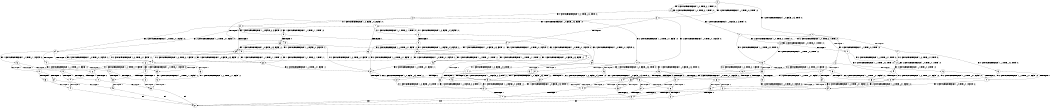 digraph BCG {
size = "7, 10.5";
center = TRUE;
node [shape = circle];
0 [peripheries = 2];
0 -> 1 [label = "EX !1 !ATOMIC_EXCH_BRANCH (1, +0, FALSE, +0, 3, TRUE) !:0:"];
0 -> 2 [label = "EX !2 !ATOMIC_EXCH_BRANCH (1, +0, TRUE, +0, 1, TRUE) !:0:"];
0 -> 3 [label = "EX !0 !ATOMIC_EXCH_BRANCH (1, +1, TRUE, +0, 2, TRUE) !:0:"];
1 -> 4 [label = "TERMINATE !1"];
1 -> 5 [label = "EX !2 !ATOMIC_EXCH_BRANCH (1, +0, TRUE, +0, 1, TRUE) !:0:"];
1 -> 6 [label = "EX !0 !ATOMIC_EXCH_BRANCH (1, +1, TRUE, +0, 2, TRUE) !:0:"];
2 -> 7 [label = "EX !1 !ATOMIC_EXCH_BRANCH (1, +0, FALSE, +0, 3, TRUE) !:0:"];
2 -> 8 [label = "EX !0 !ATOMIC_EXCH_BRANCH (1, +1, TRUE, +0, 2, TRUE) !:0:"];
2 -> 2 [label = "EX !2 !ATOMIC_EXCH_BRANCH (1, +0, TRUE, +0, 1, TRUE) !:0:"];
3 -> 9 [label = "TERMINATE !0"];
3 -> 10 [label = "EX !1 !ATOMIC_EXCH_BRANCH (1, +0, FALSE, +0, 3, FALSE) !:0:"];
3 -> 11 [label = "EX !2 !ATOMIC_EXCH_BRANCH (1, +0, TRUE, +0, 1, FALSE) !:0:"];
4 -> 12 [label = "EX !2 !ATOMIC_EXCH_BRANCH (1, +0, TRUE, +0, 1, TRUE) !:0:"];
4 -> 13 [label = "EX !0 !ATOMIC_EXCH_BRANCH (1, +1, TRUE, +0, 2, TRUE) !:0:"];
5 -> 14 [label = "TERMINATE !1"];
5 -> 15 [label = "EX !0 !ATOMIC_EXCH_BRANCH (1, +1, TRUE, +0, 2, TRUE) !:0:"];
5 -> 5 [label = "EX !2 !ATOMIC_EXCH_BRANCH (1, +0, TRUE, +0, 1, TRUE) !:0:"];
6 -> 16 [label = "TERMINATE !1"];
6 -> 17 [label = "TERMINATE !0"];
6 -> 18 [label = "EX !2 !ATOMIC_EXCH_BRANCH (1, +0, TRUE, +0, 1, FALSE) !:0:"];
7 -> 14 [label = "TERMINATE !1"];
7 -> 15 [label = "EX !0 !ATOMIC_EXCH_BRANCH (1, +1, TRUE, +0, 2, TRUE) !:0:"];
7 -> 5 [label = "EX !2 !ATOMIC_EXCH_BRANCH (1, +0, TRUE, +0, 1, TRUE) !:0:"];
8 -> 19 [label = "TERMINATE !0"];
8 -> 20 [label = "EX !1 !ATOMIC_EXCH_BRANCH (1, +0, FALSE, +0, 3, FALSE) !:0:"];
8 -> 11 [label = "EX !2 !ATOMIC_EXCH_BRANCH (1, +0, TRUE, +0, 1, FALSE) !:0:"];
9 -> 21 [label = "EX !2 !ATOMIC_EXCH_BRANCH (1, +0, TRUE, +0, 1, FALSE) !:1:"];
9 -> 22 [label = "EX !1 !ATOMIC_EXCH_BRANCH (1, +0, FALSE, +0, 3, FALSE) !:1:"];
10 -> 23 [label = "TERMINATE !0"];
10 -> 24 [label = "EX !2 !ATOMIC_EXCH_BRANCH (1, +0, TRUE, +0, 1, FALSE) !:0:"];
10 -> 25 [label = "EX !1 !ATOMIC_EXCH_BRANCH (1, +1, TRUE, +1, 1, TRUE) !:0:"];
11 -> 26 [label = "TERMINATE !2"];
11 -> 27 [label = "TERMINATE !0"];
11 -> 28 [label = "EX !1 !ATOMIC_EXCH_BRANCH (1, +0, FALSE, +0, 3, TRUE) !:0:"];
12 -> 29 [label = "EX !0 !ATOMIC_EXCH_BRANCH (1, +1, TRUE, +0, 2, TRUE) !:0:"];
12 -> 12 [label = "EX !2 !ATOMIC_EXCH_BRANCH (1, +0, TRUE, +0, 1, TRUE) !:0:"];
13 -> 30 [label = "TERMINATE !0"];
13 -> 31 [label = "EX !2 !ATOMIC_EXCH_BRANCH (1, +0, TRUE, +0, 1, FALSE) !:0:"];
14 -> 29 [label = "EX !0 !ATOMIC_EXCH_BRANCH (1, +1, TRUE, +0, 2, TRUE) !:0:"];
14 -> 12 [label = "EX !2 !ATOMIC_EXCH_BRANCH (1, +0, TRUE, +0, 1, TRUE) !:0:"];
15 -> 32 [label = "TERMINATE !1"];
15 -> 33 [label = "TERMINATE !0"];
15 -> 18 [label = "EX !2 !ATOMIC_EXCH_BRANCH (1, +0, TRUE, +0, 1, FALSE) !:0:"];
16 -> 30 [label = "TERMINATE !0"];
16 -> 31 [label = "EX !2 !ATOMIC_EXCH_BRANCH (1, +0, TRUE, +0, 1, FALSE) !:0:"];
17 -> 34 [label = "TERMINATE !1"];
17 -> 35 [label = "EX !2 !ATOMIC_EXCH_BRANCH (1, +0, TRUE, +0, 1, FALSE) !:1:"];
18 -> 36 [label = "TERMINATE !1"];
18 -> 37 [label = "TERMINATE !2"];
18 -> 38 [label = "TERMINATE !0"];
19 -> 39 [label = "EX !1 !ATOMIC_EXCH_BRANCH (1, +0, FALSE, +0, 3, FALSE) !:1:"];
19 -> 21 [label = "EX !2 !ATOMIC_EXCH_BRANCH (1, +0, TRUE, +0, 1, FALSE) !:1:"];
20 -> 40 [label = "TERMINATE !0"];
20 -> 24 [label = "EX !2 !ATOMIC_EXCH_BRANCH (1, +0, TRUE, +0, 1, FALSE) !:0:"];
20 -> 41 [label = "EX !1 !ATOMIC_EXCH_BRANCH (1, +1, TRUE, +1, 1, TRUE) !:0:"];
21 -> 42 [label = "TERMINATE !2"];
21 -> 43 [label = "EX !1 !ATOMIC_EXCH_BRANCH (1, +0, FALSE, +0, 3, TRUE) !:1:"];
22 -> 44 [label = "EX !2 !ATOMIC_EXCH_BRANCH (1, +0, TRUE, +0, 1, FALSE) !:1:"];
22 -> 45 [label = "EX !1 !ATOMIC_EXCH_BRANCH (1, +1, TRUE, +1, 1, TRUE) !:1:"];
23 -> 44 [label = "EX !2 !ATOMIC_EXCH_BRANCH (1, +0, TRUE, +0, 1, FALSE) !:1:"];
23 -> 45 [label = "EX !1 !ATOMIC_EXCH_BRANCH (1, +1, TRUE, +1, 1, TRUE) !:1:"];
24 -> 46 [label = "TERMINATE !2"];
24 -> 47 [label = "TERMINATE !0"];
24 -> 48 [label = "EX !1 !ATOMIC_EXCH_BRANCH (1, +1, TRUE, +1, 1, FALSE) !:0:"];
25 -> 49 [label = "TERMINATE !0"];
25 -> 50 [label = "EX !2 !ATOMIC_EXCH_BRANCH (1, +0, TRUE, +0, 1, FALSE) !:0:"];
25 -> 10 [label = "EX !1 !ATOMIC_EXCH_BRANCH (1, +0, FALSE, +0, 3, FALSE) !:0:"];
26 -> 51 [label = "TERMINATE !0"];
26 -> 52 [label = "EX !1 !ATOMIC_EXCH_BRANCH (1, +0, FALSE, +0, 3, TRUE) !:0:"];
27 -> 42 [label = "TERMINATE !2"];
27 -> 43 [label = "EX !1 !ATOMIC_EXCH_BRANCH (1, +0, FALSE, +0, 3, TRUE) !:1:"];
28 -> 36 [label = "TERMINATE !1"];
28 -> 37 [label = "TERMINATE !2"];
28 -> 38 [label = "TERMINATE !0"];
29 -> 53 [label = "TERMINATE !0"];
29 -> 31 [label = "EX !2 !ATOMIC_EXCH_BRANCH (1, +0, TRUE, +0, 1, FALSE) !:0:"];
30 -> 54 [label = "EX !2 !ATOMIC_EXCH_BRANCH (1, +0, TRUE, +0, 1, FALSE) !:2:"];
31 -> 55 [label = "TERMINATE !2"];
31 -> 56 [label = "TERMINATE !0"];
32 -> 53 [label = "TERMINATE !0"];
32 -> 31 [label = "EX !2 !ATOMIC_EXCH_BRANCH (1, +0, TRUE, +0, 1, FALSE) !:0:"];
33 -> 57 [label = "TERMINATE !1"];
33 -> 35 [label = "EX !2 !ATOMIC_EXCH_BRANCH (1, +0, TRUE, +0, 1, FALSE) !:1:"];
34 -> 54 [label = "EX !2 !ATOMIC_EXCH_BRANCH (1, +0, TRUE, +0, 1, FALSE) !:2:"];
35 -> 58 [label = "TERMINATE !1"];
35 -> 59 [label = "TERMINATE !2"];
36 -> 55 [label = "TERMINATE !2"];
36 -> 56 [label = "TERMINATE !0"];
37 -> 60 [label = "TERMINATE !1"];
37 -> 61 [label = "TERMINATE !0"];
38 -> 58 [label = "TERMINATE !1"];
38 -> 59 [label = "TERMINATE !2"];
39 -> 44 [label = "EX !2 !ATOMIC_EXCH_BRANCH (1, +0, TRUE, +0, 1, FALSE) !:1:"];
39 -> 62 [label = "EX !1 !ATOMIC_EXCH_BRANCH (1, +1, TRUE, +1, 1, TRUE) !:1:"];
40 -> 44 [label = "EX !2 !ATOMIC_EXCH_BRANCH (1, +0, TRUE, +0, 1, FALSE) !:1:"];
40 -> 62 [label = "EX !1 !ATOMIC_EXCH_BRANCH (1, +1, TRUE, +1, 1, TRUE) !:1:"];
41 -> 63 [label = "TERMINATE !0"];
41 -> 50 [label = "EX !2 !ATOMIC_EXCH_BRANCH (1, +0, TRUE, +0, 1, FALSE) !:0:"];
41 -> 20 [label = "EX !1 !ATOMIC_EXCH_BRANCH (1, +0, FALSE, +0, 3, FALSE) !:0:"];
42 -> 64 [label = "EX !1 !ATOMIC_EXCH_BRANCH (1, +0, FALSE, +0, 3, TRUE) !:1:"];
43 -> 58 [label = "TERMINATE !1"];
43 -> 59 [label = "TERMINATE !2"];
44 -> 65 [label = "TERMINATE !2"];
44 -> 66 [label = "EX !1 !ATOMIC_EXCH_BRANCH (1, +1, TRUE, +1, 1, FALSE) !:1:"];
45 -> 67 [label = "EX !2 !ATOMIC_EXCH_BRANCH (1, +0, TRUE, +0, 1, FALSE) !:1:"];
45 -> 22 [label = "EX !1 !ATOMIC_EXCH_BRANCH (1, +0, FALSE, +0, 3, FALSE) !:1:"];
46 -> 68 [label = "TERMINATE !0"];
46 -> 69 [label = "EX !1 !ATOMIC_EXCH_BRANCH (1, +1, TRUE, +1, 1, FALSE) !:0:"];
47 -> 65 [label = "TERMINATE !2"];
47 -> 66 [label = "EX !1 !ATOMIC_EXCH_BRANCH (1, +1, TRUE, +1, 1, FALSE) !:1:"];
48 -> 70 [label = "TERMINATE !1"];
48 -> 71 [label = "TERMINATE !2"];
48 -> 72 [label = "TERMINATE !0"];
49 -> 67 [label = "EX !2 !ATOMIC_EXCH_BRANCH (1, +0, TRUE, +0, 1, FALSE) !:1:"];
49 -> 22 [label = "EX !1 !ATOMIC_EXCH_BRANCH (1, +0, FALSE, +0, 3, FALSE) !:1:"];
50 -> 73 [label = "TERMINATE !2"];
50 -> 74 [label = "TERMINATE !0"];
50 -> 28 [label = "EX !1 !ATOMIC_EXCH_BRANCH (1, +0, FALSE, +0, 3, TRUE) !:0:"];
51 -> 64 [label = "EX !1 !ATOMIC_EXCH_BRANCH (1, +0, FALSE, +0, 3, TRUE) !:1:"];
52 -> 60 [label = "TERMINATE !1"];
52 -> 61 [label = "TERMINATE !0"];
53 -> 54 [label = "EX !2 !ATOMIC_EXCH_BRANCH (1, +0, TRUE, +0, 1, FALSE) !:2:"];
54 -> 75 [label = "TERMINATE !2"];
55 -> 76 [label = "TERMINATE !0"];
56 -> 75 [label = "TERMINATE !2"];
57 -> 54 [label = "EX !2 !ATOMIC_EXCH_BRANCH (1, +0, TRUE, +0, 1, FALSE) !:2:"];
58 -> 75 [label = "TERMINATE !2"];
59 -> 77 [label = "TERMINATE !1"];
60 -> 76 [label = "TERMINATE !0"];
61 -> 77 [label = "TERMINATE !1"];
62 -> 67 [label = "EX !2 !ATOMIC_EXCH_BRANCH (1, +0, TRUE, +0, 1, FALSE) !:1:"];
62 -> 39 [label = "EX !1 !ATOMIC_EXCH_BRANCH (1, +0, FALSE, +0, 3, FALSE) !:1:"];
63 -> 67 [label = "EX !2 !ATOMIC_EXCH_BRANCH (1, +0, TRUE, +0, 1, FALSE) !:1:"];
63 -> 39 [label = "EX !1 !ATOMIC_EXCH_BRANCH (1, +0, FALSE, +0, 3, FALSE) !:1:"];
64 -> 77 [label = "TERMINATE !1"];
65 -> 78 [label = "EX !1 !ATOMIC_EXCH_BRANCH (1, +1, TRUE, +1, 1, FALSE) !:1:"];
66 -> 79 [label = "TERMINATE !1"];
66 -> 80 [label = "TERMINATE !2"];
67 -> 81 [label = "TERMINATE !2"];
67 -> 43 [label = "EX !1 !ATOMIC_EXCH_BRANCH (1, +0, FALSE, +0, 3, TRUE) !:1:"];
68 -> 78 [label = "EX !1 !ATOMIC_EXCH_BRANCH (1, +1, TRUE, +1, 1, FALSE) !:1:"];
69 -> 82 [label = "TERMINATE !1"];
69 -> 83 [label = "TERMINATE !0"];
70 -> 84 [label = "TERMINATE !2"];
70 -> 85 [label = "TERMINATE !0"];
71 -> 82 [label = "TERMINATE !1"];
71 -> 83 [label = "TERMINATE !0"];
72 -> 79 [label = "TERMINATE !1"];
72 -> 80 [label = "TERMINATE !2"];
73 -> 86 [label = "TERMINATE !0"];
73 -> 52 [label = "EX !1 !ATOMIC_EXCH_BRANCH (1, +0, FALSE, +0, 3, TRUE) !:0:"];
74 -> 81 [label = "TERMINATE !2"];
74 -> 43 [label = "EX !1 !ATOMIC_EXCH_BRANCH (1, +0, FALSE, +0, 3, TRUE) !:1:"];
75 -> 87 [label = "exit"];
76 -> 87 [label = "exit"];
77 -> 87 [label = "exit"];
78 -> 88 [label = "TERMINATE !1"];
79 -> 89 [label = "TERMINATE !2"];
80 -> 88 [label = "TERMINATE !1"];
81 -> 64 [label = "EX !1 !ATOMIC_EXCH_BRANCH (1, +0, FALSE, +0, 3, TRUE) !:1:"];
82 -> 90 [label = "TERMINATE !0"];
83 -> 88 [label = "TERMINATE !1"];
84 -> 90 [label = "TERMINATE !0"];
85 -> 89 [label = "TERMINATE !2"];
86 -> 64 [label = "EX !1 !ATOMIC_EXCH_BRANCH (1, +0, FALSE, +0, 3, TRUE) !:1:"];
88 -> 87 [label = "exit"];
89 -> 87 [label = "exit"];
90 -> 87 [label = "exit"];
}

